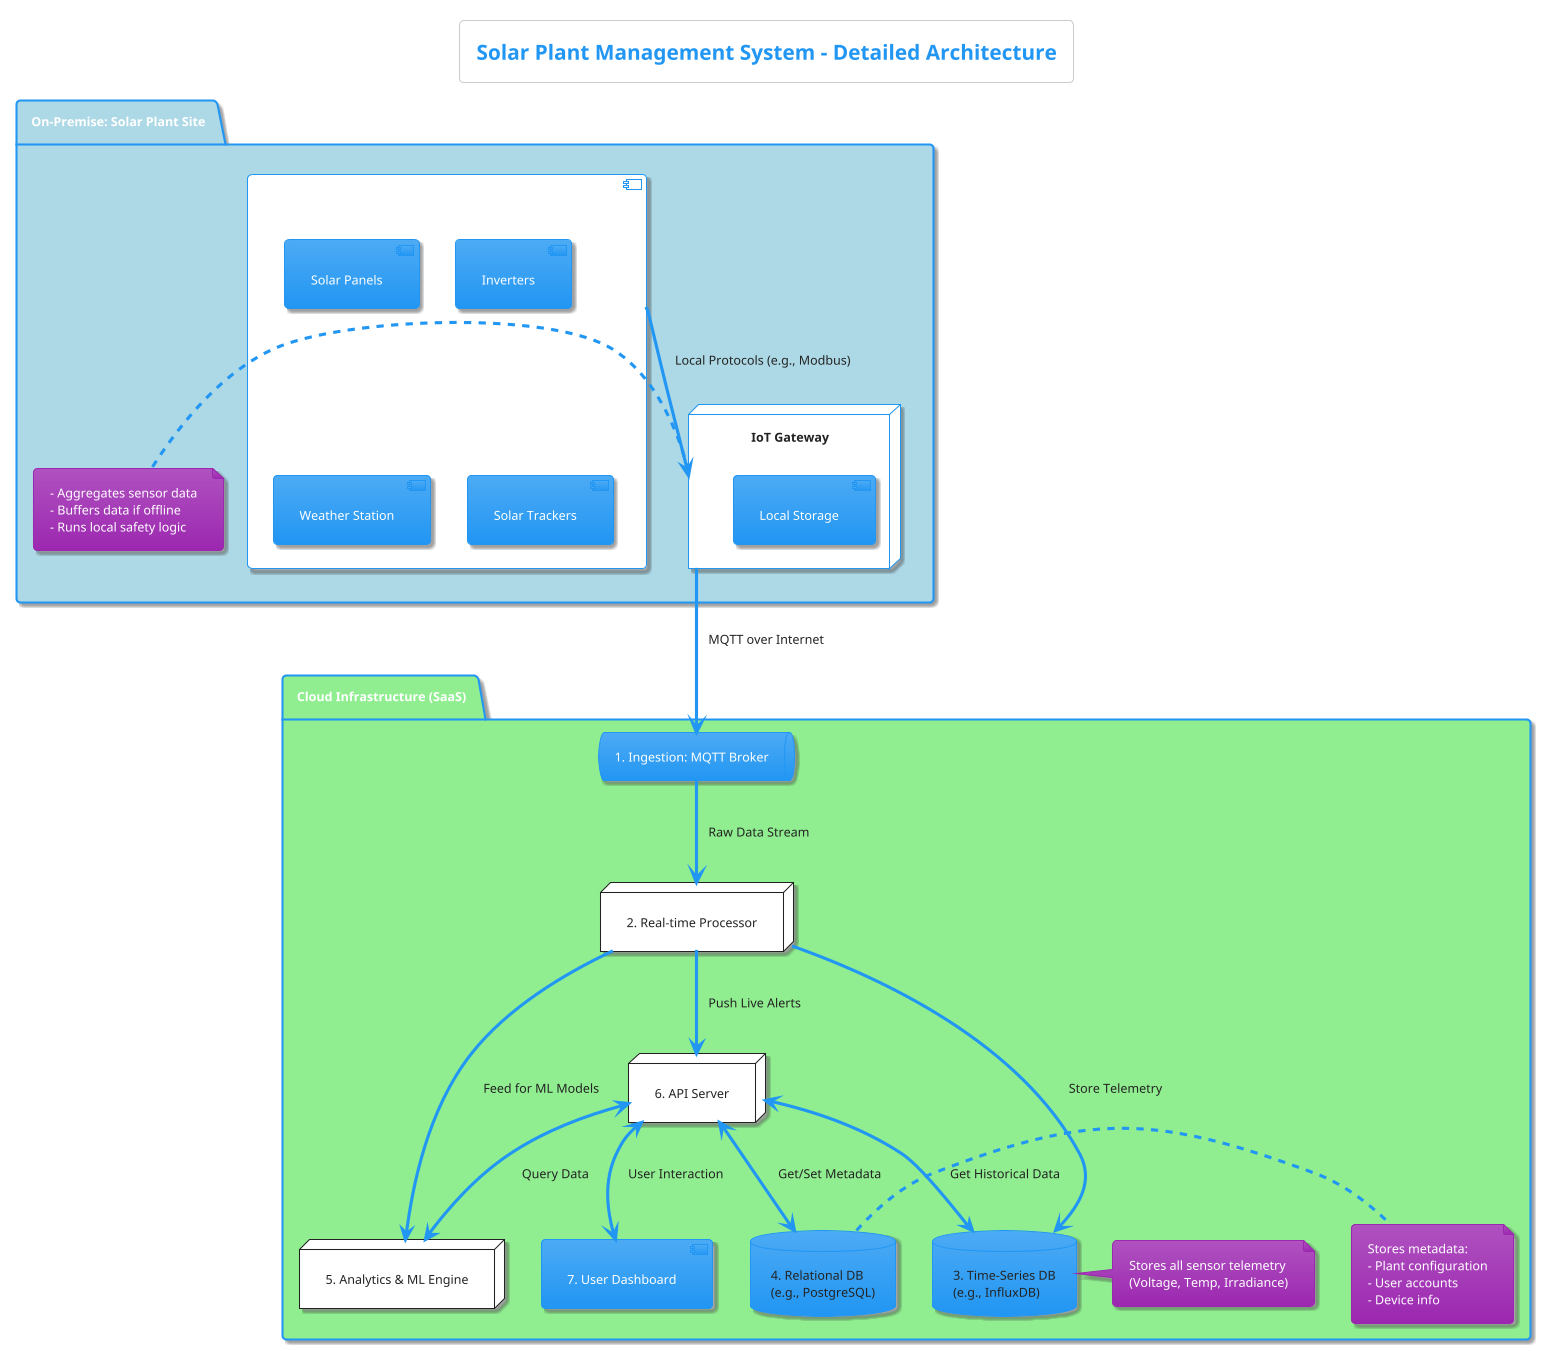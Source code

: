 @startuml
!theme materia
skinparam componentStyle uml2

title Solar Plant Management System - Detailed Architecture

package "On-Premise: Solar Plant Site" #LightBlue {
  node "IoT Gateway" as GW {
    [Local Storage] as DB
  }
  note right of GW
    - Aggregates sensor data
    - Buffers data if offline
    - Runs local safety logic
  end note

  component "Sensors & Actuators" as Sensors {
    [Solar Panels]
    [Inverters]
    [Weather Station]
    [Solar Trackers]
  }
   Sensors --> GW : Local Protocols (e.g., Modbus)
}

package "Cloud Infrastructure (SaaS)" #LightGreen {
    queue "1. Ingestion: MQTT Broker" as MQ
    node "2. Real-time Processor" as Realtime
    database "3. Time-Series DB\n(e.g., InfluxDB)" as TSDB
    database "4. Relational DB\n(e.g., PostgreSQL)" as RDB
    node "5. Analytics & ML Engine" as Analytics
    node "6. API Server" as API
    [7. User Dashboard] as UI

    note right of TSDB
     Stores all sensor telemetry
     (Voltage, Temp, Irradiance)
    end note

    note right of RDB
     Stores metadata:
     - Plant configuration
     - User accounts
     - Device info
    end note
}

GW --> MQ : MQTT over Internet

MQ --> Realtime : Raw Data Stream
Realtime --> TSDB : Store Telemetry
Realtime --> API : Push Live Alerts
Realtime --> Analytics : Feed for ML Models

API <--> UI : User Interaction
API <--> Analytics : Query Data
API <--> RDB : Get/Set Metadata
API <--> TSDB : Get Historical Data

@enduml